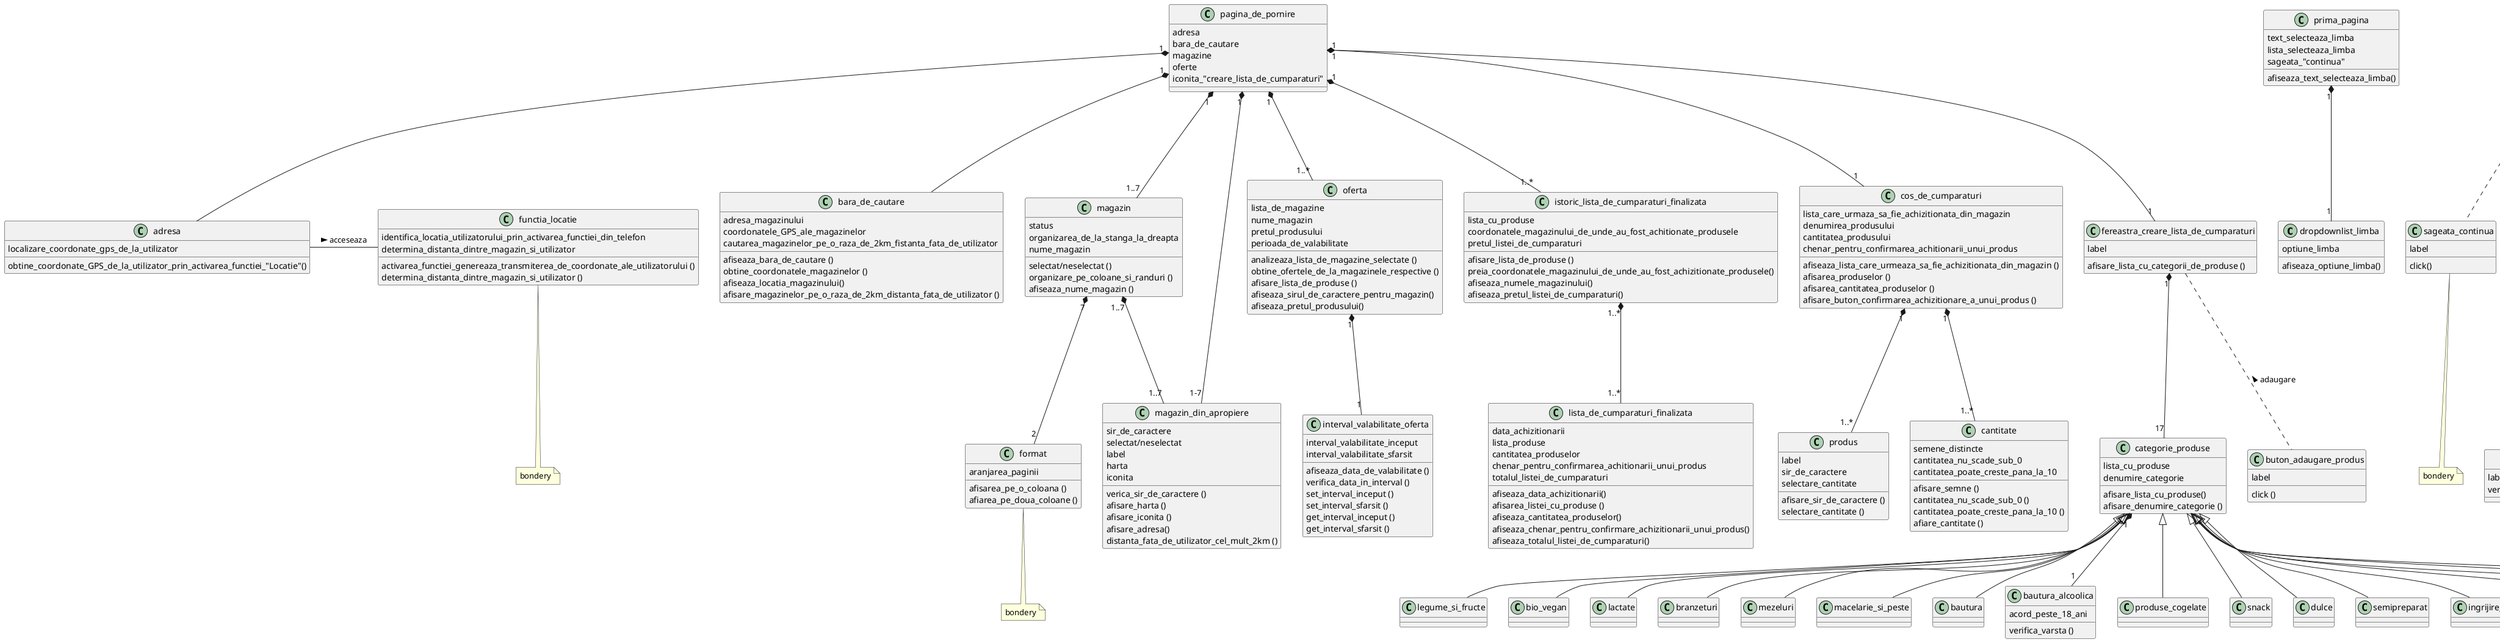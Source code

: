 @startuml

class dropdownlist_limba {
optiune_limba
afiseaza_optiune_limba()
}

class sageata_continua {
label
click()
}

note bottom : bondery

class prima_pagina {
text_selecteaza_limba
lista_selecteaza_limba
sageata_"continua"
afiseaza_text_selecteaza_limba()
}

prima_pagina "1" *-- "1" dropdownlist_limba
pagina_de_logare .. sageata_continua :< afiseaza

 class pagina_de_logare {
text_Bun_venit(...)
creare_cont
am_deja_cont
afisare_text_Bun_venit(...)
}

pagina_de_logare "1" *-- "1" text_am_deja_cont
pagina_de_logare "1" *-- "1" text_creare_cont

 class text_creare_cont {
buton_google
buton_facebook
chenar_nume
chenar_nume_utilizator
chenar_judet
chenar_localitate
chenar_e-mail
chenar_parola
chenar_confirmare parola
trei_butoane
afiseaza_buton_google()
afiseaza_buton_facebook()
afiseaza_chenar_confirmare_parola()
afiseaza_cele_trei_butone_de_bifat()
verifica_daca_toate_chenarele_sunt_completate ()
datele_introduse_sunt_aprobate_generand_conectarea ()

}
class nume_de_utilizator {
label
nume_de_utilizator_unic
afiseaza_nume_de_utilizator ()
verifica_nume_de_utilizator_daca_exsita_in_baza_de_date()
sugereaza_nume_de_utilizator_care_nu_a_mai_fost_folosit()

}

ferestra_Creare_cont "1" *-- "1" nume_de_utilizator

class judet {
label
afiseaza_text_selecteza_judet()
afiseaza_dropdownlist_in_ordine_alfabetica_judet()
}

class localitate {
label
afiseaza_text_selecteaza_localitate()
afiseaza_dropdownlist_in_ordine_alfabetica_localitate()
}

class E_mail {
label
verifica_sir_de_caractere_[utilizator]@[domeniu]
}

class parola {
label
parola
litera mica
majuscula
simbol
cifra
minim_8_caractere
verica_sir_de_caractere()
verifica_minim_8_caractere()
}

text_creare_cont "1" *-- "1" judet
text_creare_cont "1" *-- "1" localitate
text_creare_cont "1" *-- "1" parola
text_creare_cont "1" *-- "1" E_mail

 class text_am_deja_cont{
label_e-mail
label_parola
verifica_adresa_de_e-mail()
verifica_parola()
verifica_cont_existent()

}

text_am_deja_cont "1" *-- "1" E_mail

class locatie {
chenar_cu_trei_optiuni
afiseaza_un_chenar_cu_cele_trei_optiuni()
}

  note bottom: bondery

class pagina_de_pornire {
adresa
bara_de_cautare
magazine
oferte
iconita_"creare_lista_de_cumparaturi"

}

class adresa{
localizare_coordonate_gps_de_la_utilizator
obtine_coordonate_GPS_de_la_utilizator_prin_activarea_functiei_"Locatie"()
}

class functia_locatie {
identifica_locatia_utilizatorului_prin_activarea_functiei_din_telefon
activarea_functiei_genereaza_transmiterea_de_coordonate_ale_utilizatorului ()
determina_distanta_dintre_magazin_si_utilizator
determina_distanta_dintre_magazin_si_utilizator ()

}

    note bottom: bondery

adresa - functia_locatie :> acceseaza

class bara_de_cautare {
adresa_magazinului
coordonatele_GPS_ale_magazinelor
afiseaza_bara_de_cautare ()
obtine_coordonatele_magazinelor ()
afiseaza_locatia_magazinului()
cautarea_magazinelor_pe_o_raza_de_2km_fistanta_fata_de_utilizator
afisare_magazinelor_pe_o_raza_de_2km_distanta_fata_de_utilizator ()

}

class magazin {
status
selectat/neselectat ()
organizarea_de_la_stanga_la_dreapta
organizare_pe_coloane_si_randuri ()
nume_magazin
afiseaza_nume_magazin ()
}

pagina_de_pornire "1" *-- "1..7" magazin

class oferta {
analizeaza_lista_de_magazine_selectate ()
obtine_ofertele_de_la_magazinele_respective ()
lista_de_magazine
afisare_lista_de_produse ()
nume_magazin
afiseaza_sirul_de_caractere_pentru_magazin()
pretul_produsului
afiseaza_pretul_produsului()
perioada_de_valabilitate
}

 oferta "1" *-- "1" interval_valabilitate_oferta

class interval_valabilitate_oferta {
interval_valabilitate_inceput
interval_valabilitate_sfarsit
afiseaza_data_de_valabilitate ()
verifica_data_in_interval ()
set_interval_inceput ()
set_interval_sfarsit ()
get_interval_inceput ()
get_interval_sfarsit ()
}

class magazin_din_apropiere {
sir_de_caractere
verica_sir_de_caractere ()
selectat/neselectat
label
harta
afisare_harta ()
iconita
afisare_iconita ()
afisare_adresa()
distanta_fata_de_utilizator_cel_mult_2km ()
}

magazin "1..7" *-- "1..7" magazin_din_apropiere

class format {
aranjarea_paginii
afisarea_pe_o_coloana ()
afiarea_pe_doua_coloane ()
}

note bottom: bondery

magazin "7" *-- "2" format

class istoric_lista_de_cumparaturi_finalizata {
lista_cu_produse
afisare_lista_de_produse ()
coordonatele_magazinului_de_unde_au_fost_achitionate_produsele
preia_coordonatele_magazinului_de_unde_au_fost_achizitionate_produsele()
afiseaza_numele_magazinului()
pretul_listei_de_cumparaturi
afiseaza_pretul_listei_de_cumparaturi()

}

class lista_de_cumparaturi_finalizata {
data_achizitionarii
afiseaza_data_achizitionarii()
lista_produse
afisarea_listei_cu_produse ()
cantitatea_produselor
afiseaza_cantitatea_produselor()
chenar_pentru_confirmarea_achitionarii_unui_produs
afiseaza_chenar_pentru_confirmare_achizitionarii_unui_produs()
totalul_listei_de_cumparaturi
afiseaza_totalul_listei_de_cumparaturi()

}

istoric_lista_de_cumparaturi_finalizata "1..*" *-- "1..*" lista_de_cumparaturi_finalizata

class cos_de_cumparaturi {
lista_care_urmaza_sa_fie_achizitionata_din_magazin
afiseaza_lista_care_urmeaza_sa_fie_achizitionata_din_magazin ()
denumirea_produsului
afisarea_produselor ()
cantitatea_produsului
afisarea_cantitatea_produselor ()
chenar_pentru_confirmarea_achitionarii_unui_produs
afisare_buton_confirmarea_achizitionare_a_unui_produs ()
}

class categorie_produse {
lista_cu_produse
afisare_lista_cu_produse()
denumire_categorie
afisare_denumire_categorie ()
}

pagina_de_pornire "1" *-- adresa
pagina_de_pornire "1" *-- bara_de_cautare
pagina_de_pornire "1" *-- "1-7" magazin_din_apropiere
pagina_de_pornire "1" *-- "1..*" oferta
pagina_de_pornire "1" *-- "1..*"istoric_lista_de_cumparaturi_finalizata
pagina_de_pornire "1" *--  "1" cos_de_cumparaturi
pagina_de_pornire "1" *-- "1" fereastra_creare_lista_de_cumparaturi
fereastra_creare_lista_de_cumparaturi "1" *--  "17" categorie_produse


class fereastra_creare_lista_de_cumparaturi {
label
afisare_lista_cu_categorii_de_produse ()
}


class patiserie {
}

categorie_produse  <|-- patiserie

class legume_si_fructe {
}

categorie_produse <|--  legume_si_fructe

class bio_vegan {
}

categorie_produse <|-- bio_vegan

class lactate {
}

categorie_produse <|-- lactate

class branzeturi {
}

categorie_produse <|--  branzeturi

class mezeluri {
}

categorie_produse <|--  mezeluri

class macelarie_si_peste {
}

categorie_produse <|--  macelarie_si_peste

class bautura {
}

categorie_produse <|--  bautura

class bautura_alcoolica {
acord_peste_18_ani
verifica_varsta ()
}

categorie_produse "1" *-- "1" bautura_alcoolica

class produse_cogelate {
}

categorie_produse <|--  produse_cogelate

class snack {
}

categorie_produse <|-- snack

class dulce {
}

categorie_produse <|-- dulce

class semipreparat {
}

categorie_produse <|-- semipreparat

class ingrijire_personala {
}

categorie_produse  <|-- ingrijire_personala

class produs_nonalimentare {
}

categorie_produse  <|-- produs_nonalimentare

class produs_pentru_animal {
}

categorie_produse <|-- produs_pentru_animal

class produs_pentru_bebe {
}

categorie_produse <|--  produs_pentru_bebe


class produs {
 label
 sir_de_caractere
 afisare_sir_de_caractere ()
 selectare_cantitate
 selectare_cantitate ()



 }

cos_de_cumparaturi "1" *-- "1..*" produs

class cantitate {
semene_distincte
afisare_semne ()
cantitatea_nu_scade_sub_0
cantitatea_nu_scade_sub_0 ()
cantitatea_poate_creste_pana_la_10
cantitatea_poate_creste_pana_la_10 ()
afiare_cantitate ()
}

cos_de_cumparaturi "1" *-- "1..*" cantitate

class buton_adaugare_produs {
label
click ()
}

fereastra_creare_lista_de_cumparaturi.. buton_adaugare_produs :< adaugare



@enduml
